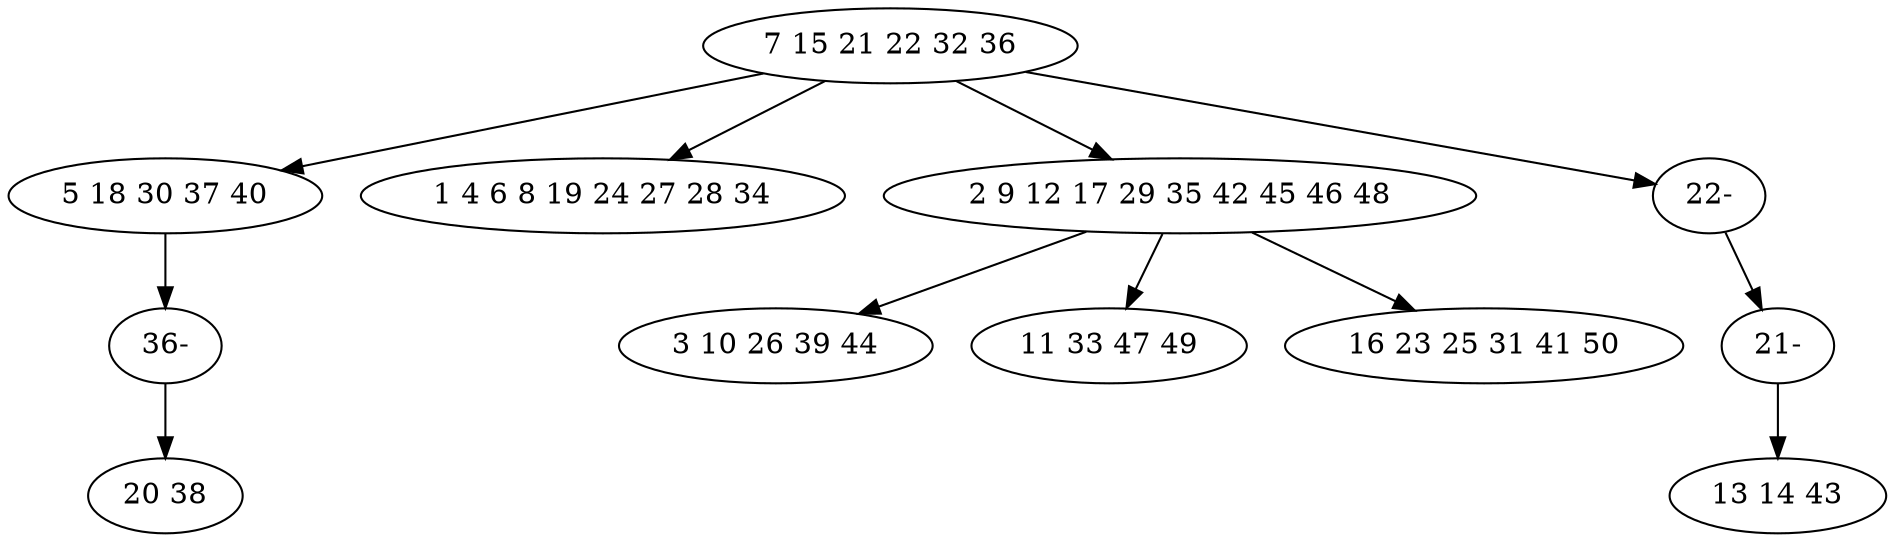 digraph true_tree {
	"0" -> "1"
	"0" -> "2"
	"0" -> "3"
	"0" -> "9"
	"3" -> "5"
	"3" -> "6"
	"3" -> "7"
	"1" -> "10"
	"9" -> "11"
	"10" -> "8"
	"11" -> "4"
	"0" [label="7 15 21 22 32 36"];
	"1" [label="5 18 30 37 40"];
	"2" [label="1 4 6 8 19 24 27 28 34"];
	"3" [label="2 9 12 17 29 35 42 45 46 48"];
	"4" [label="13 14 43"];
	"5" [label="3 10 26 39 44"];
	"6" [label="11 33 47 49"];
	"7" [label="16 23 25 31 41 50"];
	"8" [label="20 38"];
	"9" [label="22-"];
	"10" [label="36-"];
	"11" [label="21-"];
}
